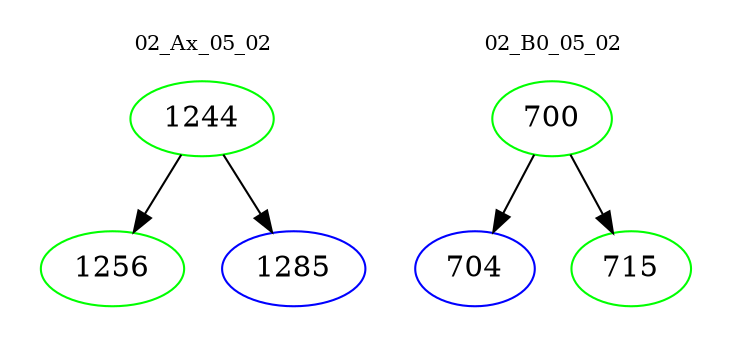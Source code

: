 digraph{
subgraph cluster_0 {
color = white
label = "02_Ax_05_02";
fontsize=10;
T0_1244 [label="1244", color="green"]
T0_1244 -> T0_1256 [color="black"]
T0_1256 [label="1256", color="green"]
T0_1244 -> T0_1285 [color="black"]
T0_1285 [label="1285", color="blue"]
}
subgraph cluster_1 {
color = white
label = "02_B0_05_02";
fontsize=10;
T1_700 [label="700", color="green"]
T1_700 -> T1_704 [color="black"]
T1_704 [label="704", color="blue"]
T1_700 -> T1_715 [color="black"]
T1_715 [label="715", color="green"]
}
}
